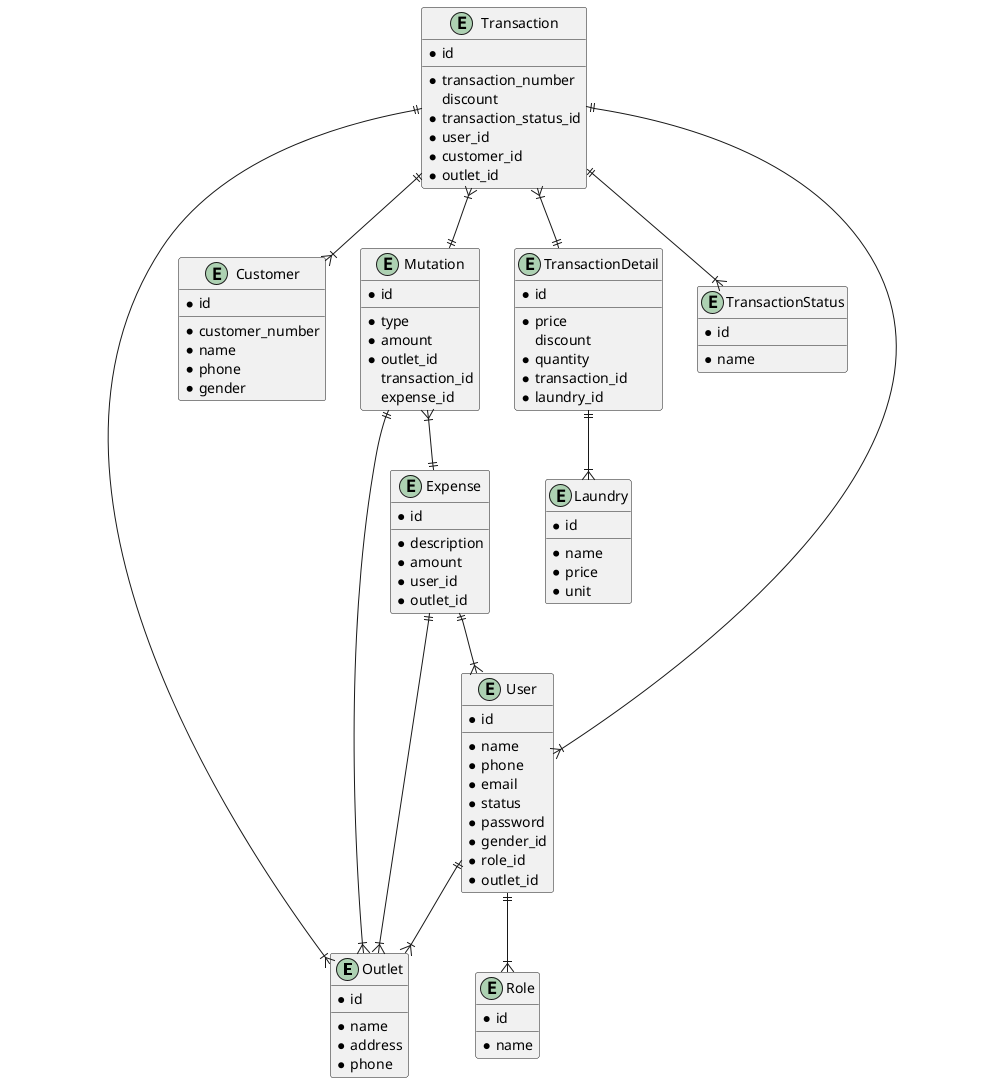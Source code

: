 @startuml Database
entity  Outlet {
  * id
  __
  * name
  * address
  * phone
}

entity Customer {
  * id
  __
  * customer_number
  * name
  * phone
  * gender
}

entity Mutation {
  * id
  __
  * type
  * amount
  * outlet_id
  transaction_id
  expense_id
}

entity Transaction {
  * id
  __
  * transaction_number
  discount
  * transaction_status_id
  * user_id
  * customer_id
  * outlet_id
}

entity TransactionDetail {
  * id
  __
  * price
  discount
  * quantity
  * transaction_id
  * laundry_id
}

entity Laundry {
  * id
  __
  * name
  * price
  * unit
}

entity TransactionStatus {
  * id
  __
  * name
}

entity User {
  * id
  __
  * name
  * phone
  * email
  * status
  * password
  * gender_id
  * role_id
  * outlet_id
}

entity Role {
  * id
  __
  * name
}

entity Expense {
  * id
  __
  * description
  * amount
  * user_id
  * outlet_id
}

Mutation }|--|| Expense
Mutation ||--|{ Outlet
Transaction }|--|| Mutation
Transaction }|--|| TransactionDetail
Transaction ||--|{ TransactionStatus
Transaction ||--|{ Outlet
Transaction ||--|{ Customer
Transaction ||--|{ User
Expense ||--|{ User
Expense ||--|{ Outlet
User ||--|{ Role
User ||--|{ Outlet
TransactionDetail ||--|{ Laundry
